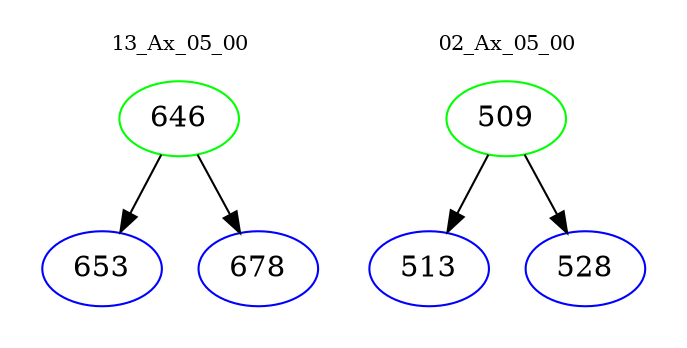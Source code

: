 digraph{
subgraph cluster_0 {
color = white
label = "13_Ax_05_00";
fontsize=10;
T0_646 [label="646", color="green"]
T0_646 -> T0_653 [color="black"]
T0_653 [label="653", color="blue"]
T0_646 -> T0_678 [color="black"]
T0_678 [label="678", color="blue"]
}
subgraph cluster_1 {
color = white
label = "02_Ax_05_00";
fontsize=10;
T1_509 [label="509", color="green"]
T1_509 -> T1_513 [color="black"]
T1_513 [label="513", color="blue"]
T1_509 -> T1_528 [color="black"]
T1_528 [label="528", color="blue"]
}
}
